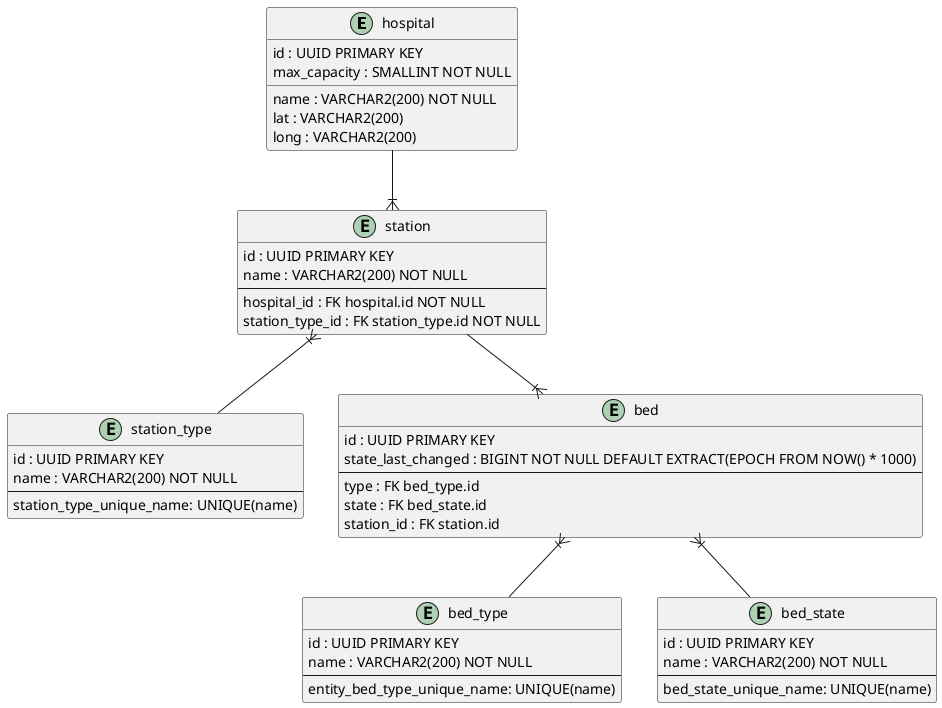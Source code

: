 @startuml
entity hospital {
    id : UUID PRIMARY KEY
    name : VARCHAR2(200) NOT NULL
    max_capacity : SMALLINT NOT NULL
    lat : VARCHAR2(200)
    long : VARCHAR2(200)
}

entity station {
    id : UUID PRIMARY KEY
    name : VARCHAR2(200) NOT NULL
    --
    hospital_id : FK hospital.id NOT NULL
    station_type_id : FK station_type.id NOT NULL
}

entity station_type {
    id : UUID PRIMARY KEY
    name : VARCHAR2(200) NOT NULL
    --
    station_type_unique_name: UNIQUE(name)
}

entity bed {
    id : UUID PRIMARY KEY
    state_last_changed : BIGINT NOT NULL DEFAULT EXTRACT(EPOCH FROM NOW() * 1000)
    --
    type : FK bed_type.id
    state : FK bed_state.id
    station_id : FK station.id
}

entity bed_type {
    id : UUID PRIMARY KEY
    name : VARCHAR2(200) NOT NULL
    --
    entity_bed_type_unique_name: UNIQUE(name)
}

entity bed_state {
    id : UUID PRIMARY KEY
    name : VARCHAR2(200) NOT NULL
    --
    bed_state_unique_name: UNIQUE(name)
}

hospital --|{ station
station }|-- station_type
station --|{ bed
bed }|-- bed_type
bed }|-- bed_state

@enduml